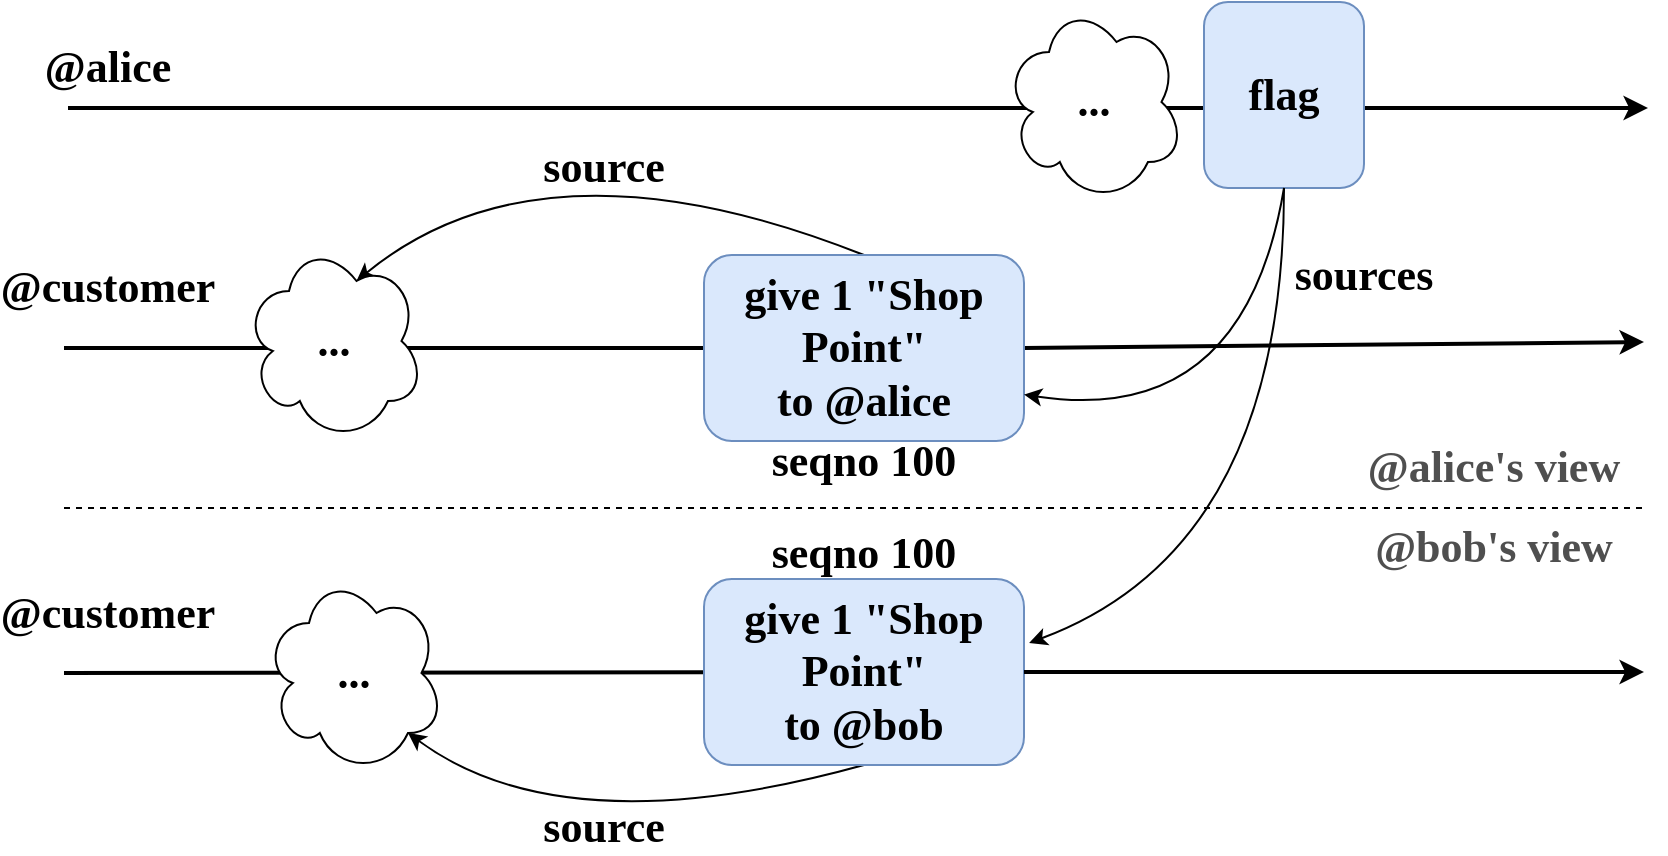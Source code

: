 <mxfile version="14.7.2"><diagram id="lmHBTVYNVSSq7VpwQHuB" name="Page-1"><mxGraphModel dx="1103" dy="740" grid="1" gridSize="10" guides="1" tooltips="1" connect="1" arrows="1" fold="1" page="1" pageScale="1" pageWidth="850" pageHeight="1100" math="0" shadow="0"><root><mxCell id="0"/><mxCell id="1" parent="0"/><mxCell id="oaYGhUz5jzB0BM-q3-1G-4" value="@customer" style="text;html=1;strokeColor=none;fillColor=none;align=center;verticalAlign=middle;whiteSpace=wrap;rounded=0;fontSize=22;fontFamily=libertine;fontStyle=1" vertex="1" parent="1"><mxGeometry x="42" y="240" width="40" height="20" as="geometry"/></mxCell><mxCell id="oaYGhUz5jzB0BM-q3-1G-5" value="" style="endArrow=classic;html=1;strokeWidth=2;startArrow=none;fontFamily=libertine;fontStyle=1;fontSize=22;exitX=1;exitY=0.5;exitDx=0;exitDy=0;" edge="1" parent="1" source="oaYGhUz5jzB0BM-q3-1G-12"><mxGeometry width="50" height="50" relative="1" as="geometry"><mxPoint x="720" y="277.974" as="sourcePoint"/><mxPoint x="830" y="277" as="targetPoint"/></mxGeometry></mxCell><mxCell id="oaYGhUz5jzB0BM-q3-1G-13" value="" style="endArrow=none;html=1;strokeWidth=2;fontFamily=libertine;fontStyle=1;fontSize=22;" edge="1" parent="1" target="oaYGhUz5jzB0BM-q3-1G-12"><mxGeometry width="50" height="50" relative="1" as="geometry"><mxPoint x="40" y="280" as="sourcePoint"/><mxPoint x="650" y="280" as="targetPoint"/></mxGeometry></mxCell><mxCell id="oaYGhUz5jzB0BM-q3-1G-20" value="" style="curved=1;endArrow=none;html=1;fontSize=22;strokeWidth=1;startArrow=classic;startFill=1;endFill=0;exitX=0.625;exitY=0.2;exitDx=0;exitDy=0;fontFamily=libertine;fontStyle=1;entryX=0.5;entryY=0;entryDx=0;entryDy=0;exitPerimeter=0;" edge="1" parent="1" source="oaYGhUz5jzB0BM-q3-1G-15" target="oaYGhUz5jzB0BM-q3-1G-12"><mxGeometry width="50" height="50" relative="1" as="geometry"><mxPoint x="360" y="177" as="sourcePoint"/><mxPoint x="650" y="255" as="targetPoint"/><Array as="points"><mxPoint x="280" y="170"/></Array></mxGeometry></mxCell><mxCell id="oaYGhUz5jzB0BM-q3-1G-23" value="source" style="text;html=1;strokeColor=none;fillColor=none;align=center;verticalAlign=middle;whiteSpace=wrap;rounded=0;fontSize=22;fontFamily=libertine;fontStyle=1" vertex="1" parent="1"><mxGeometry x="290" y="180" width="40" height="20" as="geometry"/></mxCell><mxCell id="oaYGhUz5jzB0BM-q3-1G-15" value="..." style="ellipse;shape=cloud;whiteSpace=wrap;html=1;fontSize=22;fontFamily=libertine;fontStyle=1" vertex="1" parent="1"><mxGeometry x="130" y="226.5" width="90" height="100" as="geometry"/></mxCell><mxCell id="oaYGhUz5jzB0BM-q3-1G-12" value="give 1 &quot;Shop Point&quot;&lt;br style=&quot;font-size: 22px&quot;&gt;to @alice" style="rounded=1;whiteSpace=wrap;html=1;fontSize=22;fillColor=#dae8fc;strokeColor=#6c8ebf;fontFamily=libertine;fontStyle=1" vertex="1" parent="1"><mxGeometry x="360" y="233.5" width="160" height="93" as="geometry"/></mxCell><mxCell id="oaYGhUz5jzB0BM-q3-1G-49" value="" style="endArrow=none;dashed=1;html=1;fontSize=22;strokeWidth=1;" edge="1" parent="1"><mxGeometry width="50" height="50" relative="1" as="geometry"><mxPoint x="40" y="360" as="sourcePoint"/><mxPoint x="830" y="360" as="targetPoint"/><Array as="points"/></mxGeometry></mxCell><mxCell id="oaYGhUz5jzB0BM-q3-1G-53" value="seqno 100" style="text;html=1;strokeColor=none;fillColor=none;align=center;verticalAlign=middle;whiteSpace=wrap;rounded=0;fontSize=22;fontFamily=libertine;fontStyle=1" vertex="1" parent="1"><mxGeometry x="385" y="326.5" width="110" height="20" as="geometry"/></mxCell><mxCell id="oaYGhUz5jzB0BM-q3-1G-54" value="seqno 100" style="text;html=1;strokeColor=none;fillColor=none;align=center;verticalAlign=middle;whiteSpace=wrap;rounded=0;fontSize=22;fontFamily=libertine;fontStyle=1" vertex="1" parent="1"><mxGeometry x="385" y="372.5" width="110" height="20" as="geometry"/></mxCell><mxCell id="oaYGhUz5jzB0BM-q3-1G-56" value="@customer" style="text;html=1;strokeColor=none;fillColor=none;align=center;verticalAlign=middle;whiteSpace=wrap;rounded=0;fontSize=22;fontFamily=libertine;fontStyle=1" vertex="1" parent="1"><mxGeometry x="42" y="402.5" width="40" height="20" as="geometry"/></mxCell><mxCell id="oaYGhUz5jzB0BM-q3-1G-57" value="" style="endArrow=none;html=1;strokeWidth=2;fontFamily=libertine;fontStyle=1;fontSize=22;" edge="1" parent="1" target="oaYGhUz5jzB0BM-q3-1G-60"><mxGeometry width="50" height="50" relative="1" as="geometry"><mxPoint x="40" y="442.5" as="sourcePoint"/><mxPoint x="650" y="442.5" as="targetPoint"/></mxGeometry></mxCell><mxCell id="oaYGhUz5jzB0BM-q3-1G-58" value="" style="curved=1;endArrow=none;html=1;fontSize=22;strokeWidth=1;startArrow=classic;startFill=1;endFill=0;fontFamily=libertine;fontStyle=1;entryX=0.5;entryY=1;entryDx=0;entryDy=0;exitX=0.8;exitY=0.8;exitDx=0;exitDy=0;exitPerimeter=0;" edge="1" parent="1" target="oaYGhUz5jzB0BM-q3-1G-60" source="oaYGhUz5jzB0BM-q3-1G-61"><mxGeometry width="50" height="50" relative="1" as="geometry"><mxPoint x="186.25" y="409" as="sourcePoint"/><mxPoint x="650" y="417.5" as="targetPoint"/><Array as="points"><mxPoint x="290" y="530"/></Array></mxGeometry></mxCell><mxCell id="oaYGhUz5jzB0BM-q3-1G-59" value="source" style="text;html=1;strokeColor=none;fillColor=none;align=center;verticalAlign=middle;whiteSpace=wrap;rounded=0;fontSize=22;fontFamily=libertine;fontStyle=1" vertex="1" parent="1"><mxGeometry x="290" y="510" width="40" height="20" as="geometry"/></mxCell><mxCell id="oaYGhUz5jzB0BM-q3-1G-60" value="give 1 &quot;Shop Point&quot;&lt;br style=&quot;font-size: 22px&quot;&gt;to @bob" style="rounded=1;whiteSpace=wrap;html=1;fontSize=22;fillColor=#dae8fc;strokeColor=#6c8ebf;fontFamily=libertine;fontStyle=1" vertex="1" parent="1"><mxGeometry x="360" y="395.5" width="160" height="93" as="geometry"/></mxCell><mxCell id="oaYGhUz5jzB0BM-q3-1G-61" value="..." style="ellipse;shape=cloud;whiteSpace=wrap;html=1;fontSize=22;fontFamily=libertine;fontStyle=1" vertex="1" parent="1"><mxGeometry x="140" y="392.5" width="90" height="100" as="geometry"/></mxCell><mxCell id="oaYGhUz5jzB0BM-q3-1G-67" value="" style="endArrow=classic;html=1;strokeWidth=2;startArrow=none;fontFamily=libertine;fontStyle=1;fontSize=22;exitX=1;exitY=0.5;exitDx=0;exitDy=0;" edge="1" parent="1" source="oaYGhUz5jzB0BM-q3-1G-60"><mxGeometry width="50" height="50" relative="1" as="geometry"><mxPoint x="420" y="441.5" as="sourcePoint"/><mxPoint x="830" y="442" as="targetPoint"/></mxGeometry></mxCell><mxCell id="oaYGhUz5jzB0BM-q3-1G-68" value="@bob's view" style="text;html=1;strokeColor=none;fillColor=none;align=center;verticalAlign=middle;whiteSpace=wrap;rounded=0;fontSize=22;fontFamily=libertine;fontStyle=1;fontColor=#4F4F4F;" vertex="1" parent="1"><mxGeometry x="690" y="370" width="130" height="20" as="geometry"/></mxCell><mxCell id="oaYGhUz5jzB0BM-q3-1G-71" value="@alice's view" style="text;html=1;strokeColor=none;fillColor=none;align=center;verticalAlign=middle;whiteSpace=wrap;rounded=0;fontSize=22;fontFamily=libertine;fontStyle=1;fontColor=#4F4F4F;" vertex="1" parent="1"><mxGeometry x="690" y="330" width="130" height="20" as="geometry"/></mxCell><mxCell id="oaYGhUz5jzB0BM-q3-1G-73" value="" style="endArrow=classic;html=1;strokeWidth=2;startArrow=none;fontFamily=libertine;fontStyle=1;fontSize=22;" edge="1" parent="1"><mxGeometry width="50" height="50" relative="1" as="geometry"><mxPoint x="42" y="160" as="sourcePoint"/><mxPoint x="832" y="160" as="targetPoint"/></mxGeometry></mxCell><mxCell id="oaYGhUz5jzB0BM-q3-1G-74" value="@alice" style="text;html=1;strokeColor=none;fillColor=none;align=center;verticalAlign=middle;whiteSpace=wrap;rounded=0;fontSize=22;fontFamily=libertine;fontStyle=1" vertex="1" parent="1"><mxGeometry x="42" y="130" width="40" height="20" as="geometry"/></mxCell><mxCell id="oaYGhUz5jzB0BM-q3-1G-76" value="flag" style="rounded=1;whiteSpace=wrap;html=1;fontSize=22;fillColor=#dae8fc;strokeColor=#6c8ebf;fontFamily=libertine;fontStyle=1" vertex="1" parent="1"><mxGeometry x="610" y="107" width="80" height="93" as="geometry"/></mxCell><mxCell id="oaYGhUz5jzB0BM-q3-1G-78" value="" style="curved=1;endArrow=none;html=1;fontSize=22;strokeWidth=1;startArrow=classic;startFill=1;endFill=0;exitX=1;exitY=0.75;exitDx=0;exitDy=0;fontFamily=libertine;fontStyle=1;entryX=0.5;entryY=1;entryDx=0;entryDy=0;" edge="1" parent="1" source="oaYGhUz5jzB0BM-q3-1G-12" target="oaYGhUz5jzB0BM-q3-1G-76"><mxGeometry width="50" height="50" relative="1" as="geometry"><mxPoint x="490" y="216.5" as="sourcePoint"/><mxPoint x="740" y="200" as="targetPoint"/><Array as="points"><mxPoint x="630" y="320"/></Array></mxGeometry></mxCell><mxCell id="oaYGhUz5jzB0BM-q3-1G-79" value="" style="curved=1;endArrow=none;html=1;fontSize=22;strokeWidth=1;startArrow=classic;startFill=1;endFill=0;exitX=1.016;exitY=0.344;exitDx=0;exitDy=0;fontFamily=libertine;fontStyle=1;exitPerimeter=0;entryX=0.5;entryY=1;entryDx=0;entryDy=0;" edge="1" parent="1" source="oaYGhUz5jzB0BM-q3-1G-60" target="oaYGhUz5jzB0BM-q3-1G-76"><mxGeometry width="50" height="50" relative="1" as="geometry"><mxPoint x="530" y="313.25" as="sourcePoint"/><mxPoint x="754" y="210" as="targetPoint"/><Array as="points"><mxPoint x="650" y="380"/></Array></mxGeometry></mxCell><mxCell id="oaYGhUz5jzB0BM-q3-1G-80" value="sources" style="text;html=1;strokeColor=none;fillColor=none;align=center;verticalAlign=middle;whiteSpace=wrap;rounded=0;fontSize=22;fontFamily=libertine;fontStyle=1" vertex="1" parent="1"><mxGeometry x="670" y="233.5" width="40" height="20" as="geometry"/></mxCell><mxCell id="oaYGhUz5jzB0BM-q3-1G-81" value="..." style="ellipse;shape=cloud;whiteSpace=wrap;html=1;fontSize=22;fontFamily=libertine;fontStyle=1" vertex="1" parent="1"><mxGeometry x="510" y="107" width="90" height="100" as="geometry"/></mxCell></root></mxGraphModel></diagram></mxfile>